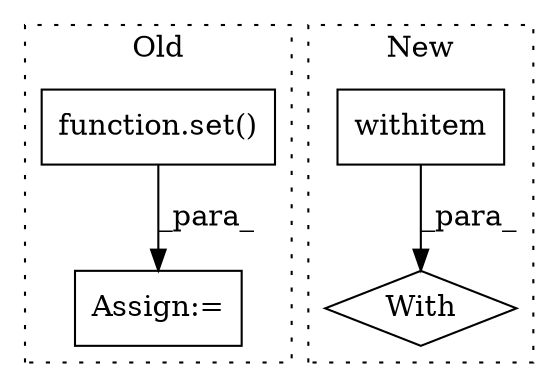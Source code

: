 digraph G {
subgraph cluster0 {
1 [label="function.set()" a="75" s="7976,8031" l="4,1" shape="box"];
4 [label="Assign:=" a="68" s="7973" l="3" shape="box"];
label = "Old";
style="dotted";
}
subgraph cluster1 {
2 [label="With" a="39" s="9977,9986" l="5,56" shape="diamond"];
3 [label="withitem" a="49" s="9982" l="4" shape="box"];
label = "New";
style="dotted";
}
1 -> 4 [label="_para_"];
3 -> 2 [label="_para_"];
}
